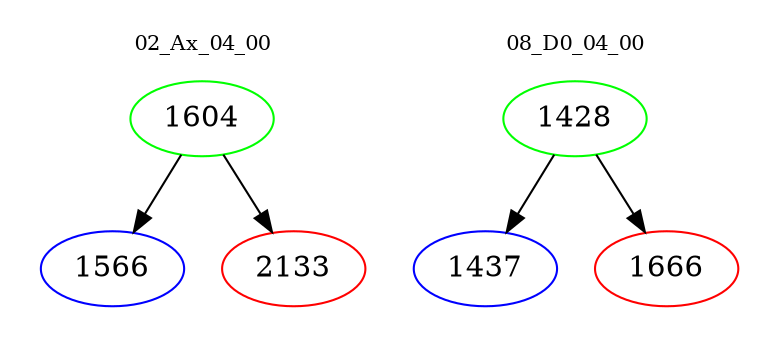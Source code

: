 digraph{
subgraph cluster_0 {
color = white
label = "02_Ax_04_00";
fontsize=10;
T0_1604 [label="1604", color="green"]
T0_1604 -> T0_1566 [color="black"]
T0_1566 [label="1566", color="blue"]
T0_1604 -> T0_2133 [color="black"]
T0_2133 [label="2133", color="red"]
}
subgraph cluster_1 {
color = white
label = "08_D0_04_00";
fontsize=10;
T1_1428 [label="1428", color="green"]
T1_1428 -> T1_1437 [color="black"]
T1_1437 [label="1437", color="blue"]
T1_1428 -> T1_1666 [color="black"]
T1_1666 [label="1666", color="red"]
}
}
